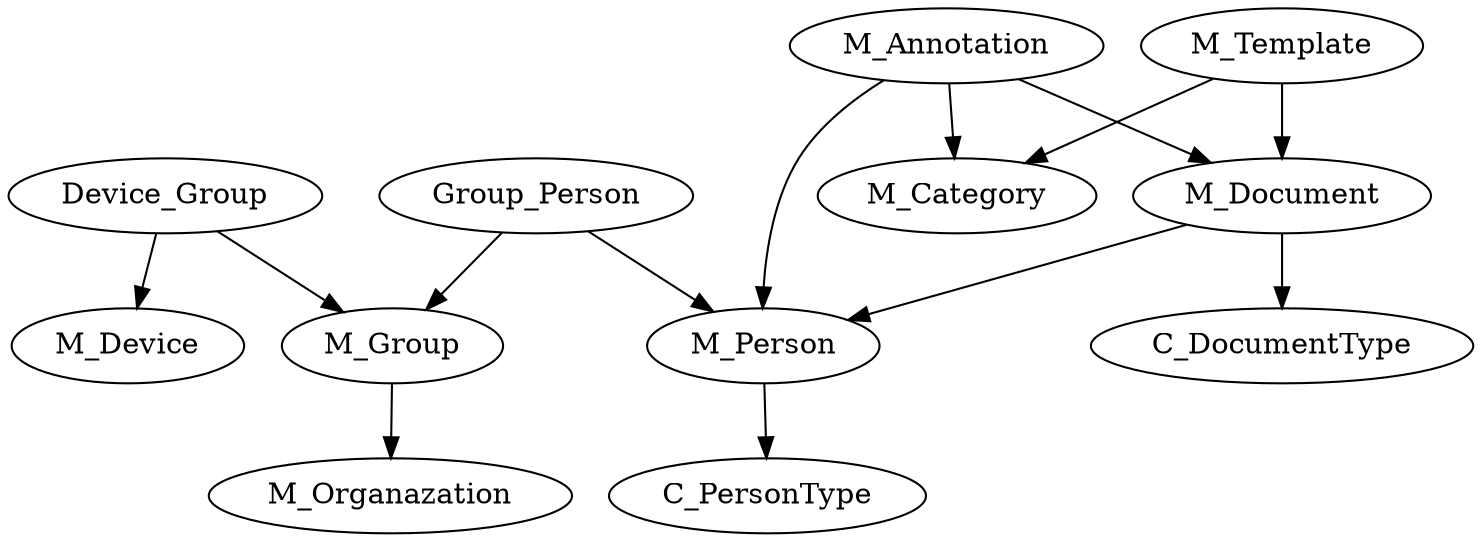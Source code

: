 digraph {
    device[label="M_Device"];
    group[label="M_Group"];
    organazation[label="M_Organazation"];
    person[label="M_Person"];
    personType[label="C_PersonType"];
    document[label="M_Document"];
    documentType[label="C_DocumentType"];
    template[label="M_Template"];
    category[label="M_Category"];
    annotation[label="M_Annotation"];

    group -> organazation;
    person -> personType;
    document -> person;
    document -> documentType;
    template -> document;
    template -> category;
    annotation -> person;
    annotation -> document;
    annotation -> category

    group_person[label="Group_Person"];
    device_group[label="Device_Group"];
    group_person -> group;
    group_person -> person;
    device_group -> device;
    device_group -> group;
}
